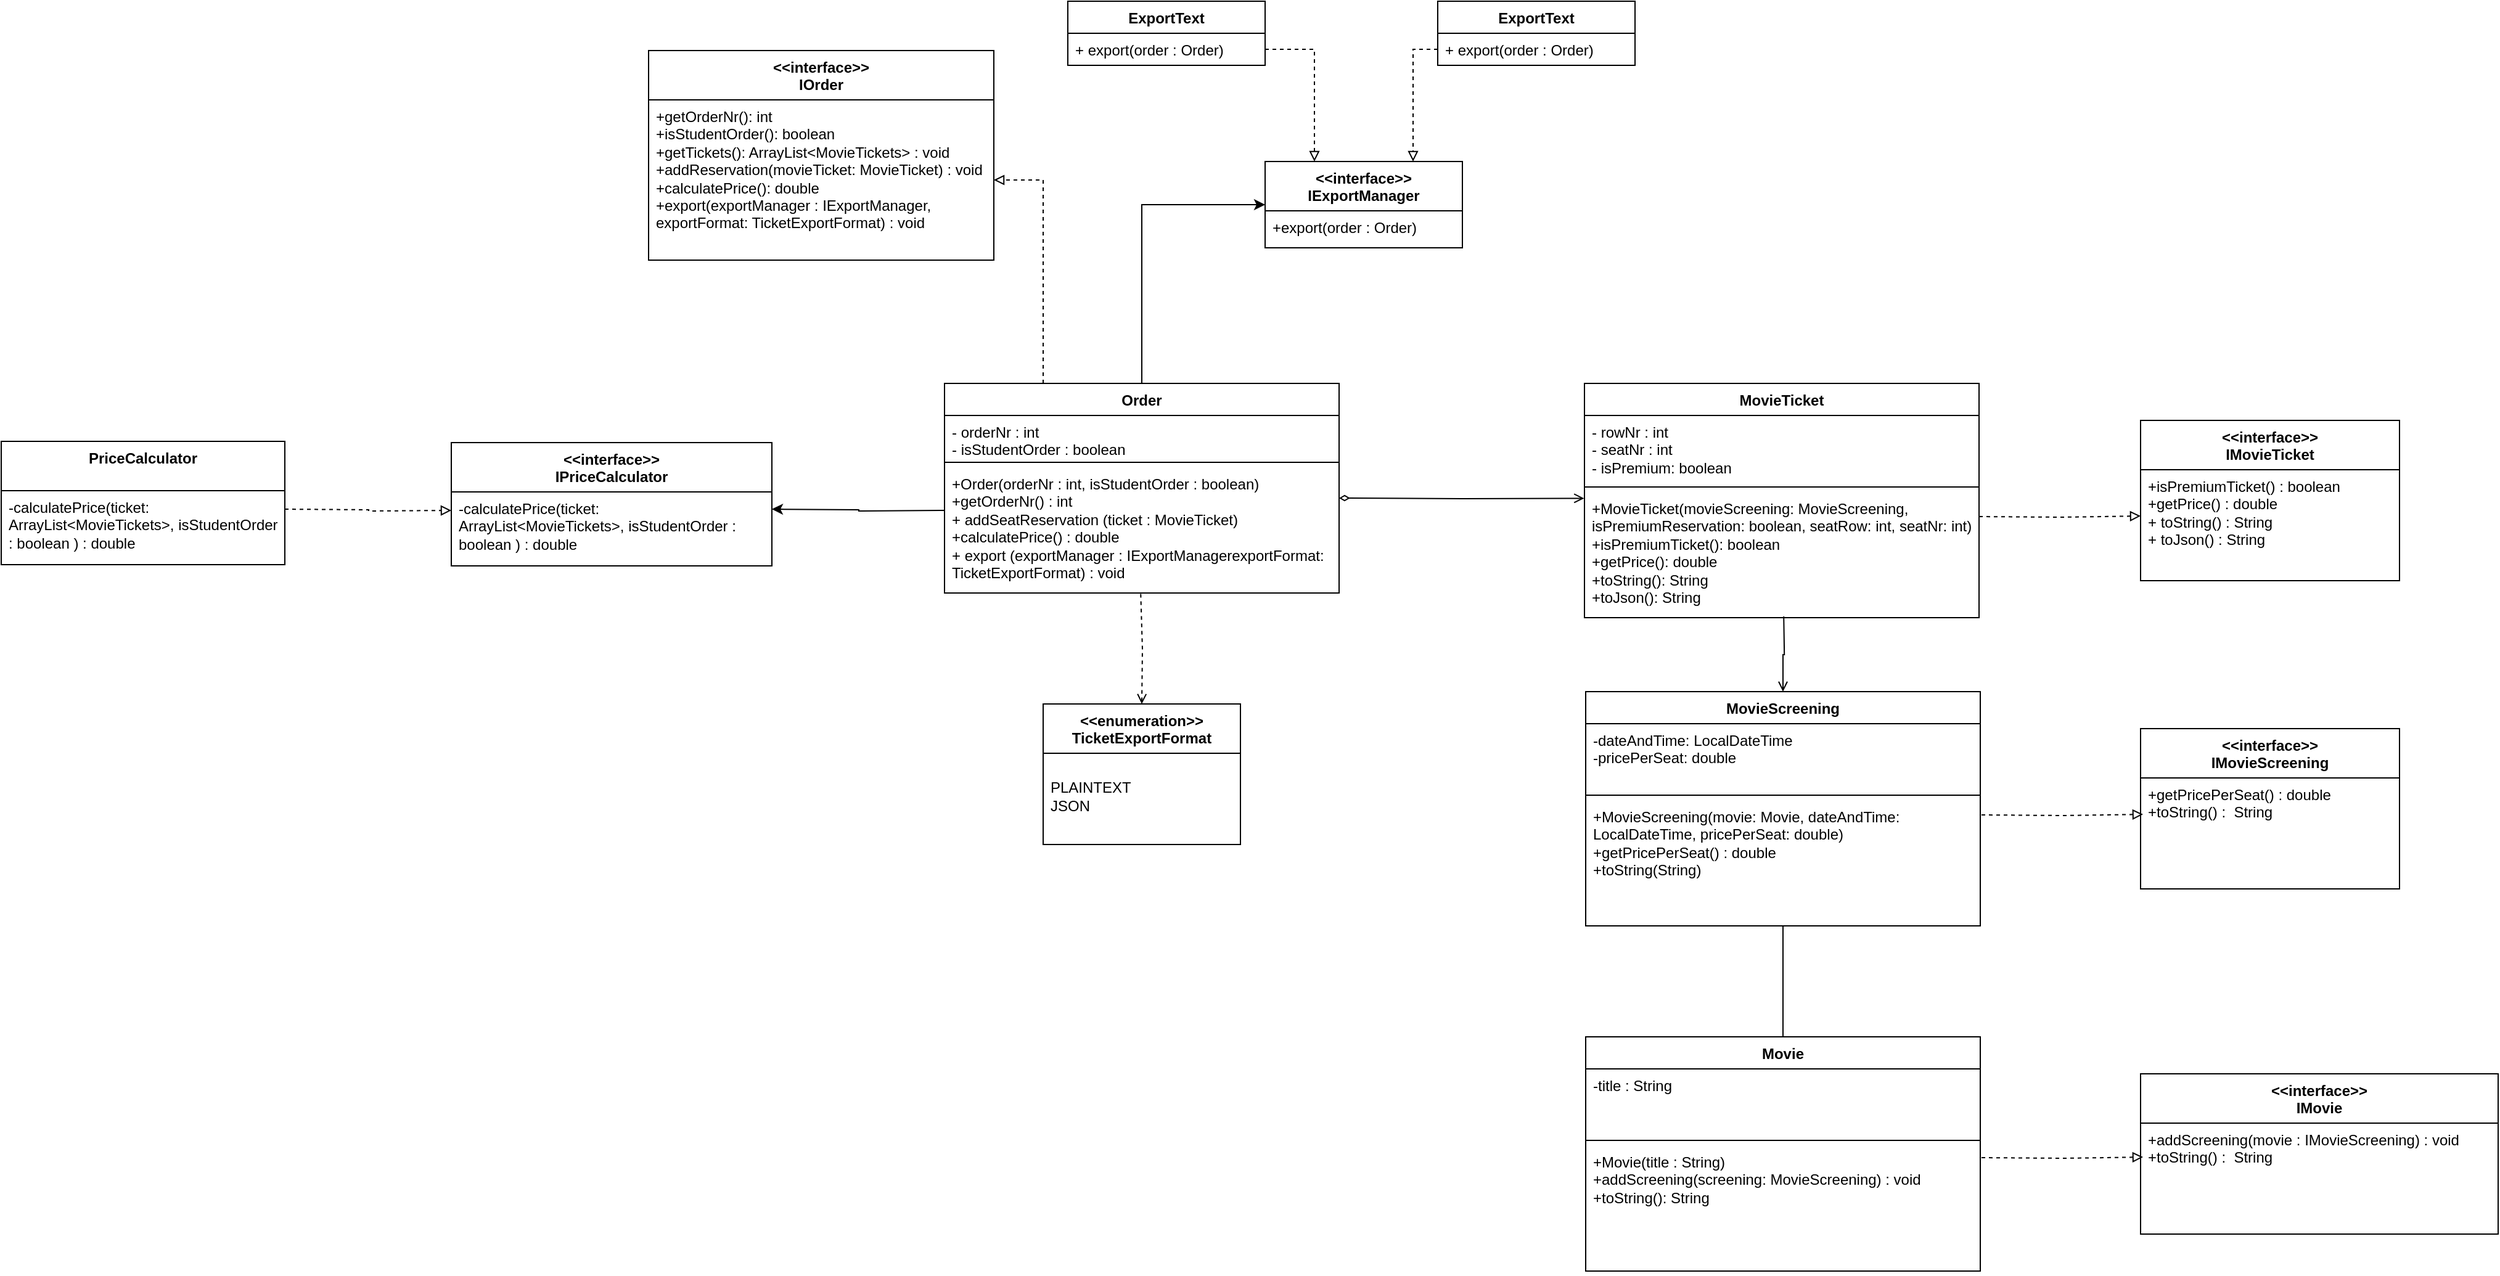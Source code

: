 <mxfile version="26.0.9">
  <diagram name="Page-1" id="gNjcBMNBrlaOapCLY0eA">
    <mxGraphModel dx="3440" dy="2615" grid="1" gridSize="10" guides="1" tooltips="1" connect="1" arrows="1" fold="1" page="1" pageScale="1" pageWidth="850" pageHeight="1100" math="0" shadow="0">
      <root>
        <mxCell id="0" />
        <mxCell id="1" parent="0" />
        <mxCell id="du4Ww-NUh8m7LlfueqSG-51" style="edgeStyle=orthogonalEdgeStyle;rounded=0;orthogonalLoop=1;jettySize=auto;html=1;exitX=0.25;exitY=0;exitDx=0;exitDy=0;entryX=1;entryY=0.5;entryDx=0;entryDy=0;endArrow=block;endFill=0;dashed=1;" edge="1" parent="1" source="du4Ww-NUh8m7LlfueqSG-1" target="du4Ww-NUh8m7LlfueqSG-48">
          <mxGeometry relative="1" as="geometry" />
        </mxCell>
        <mxCell id="du4Ww-NUh8m7LlfueqSG-55" style="edgeStyle=orthogonalEdgeStyle;rounded=0;orthogonalLoop=1;jettySize=auto;html=1;exitX=0.5;exitY=0;exitDx=0;exitDy=0;entryX=0;entryY=0.5;entryDx=0;entryDy=0;" edge="1" parent="1" source="du4Ww-NUh8m7LlfueqSG-1" target="du4Ww-NUh8m7LlfueqSG-15">
          <mxGeometry relative="1" as="geometry" />
        </mxCell>
        <mxCell id="du4Ww-NUh8m7LlfueqSG-1" value="Order" style="swimlane;fontStyle=1;align=center;verticalAlign=top;childLayout=stackLayout;horizontal=1;startSize=26;horizontalStack=0;resizeParent=1;resizeParentMax=0;resizeLast=0;collapsible=1;marginBottom=0;whiteSpace=wrap;html=1;" vertex="1" parent="1">
          <mxGeometry x="340" y="270" width="320" height="170" as="geometry" />
        </mxCell>
        <mxCell id="du4Ww-NUh8m7LlfueqSG-2" value="- orderNr : int&lt;div&gt;- isStudentOrder : boolean&lt;/div&gt;" style="text;strokeColor=none;fillColor=none;align=left;verticalAlign=top;spacingLeft=4;spacingRight=4;overflow=hidden;rotatable=0;points=[[0,0.5],[1,0.5]];portConstraint=eastwest;whiteSpace=wrap;html=1;" vertex="1" parent="du4Ww-NUh8m7LlfueqSG-1">
          <mxGeometry y="26" width="320" height="34" as="geometry" />
        </mxCell>
        <mxCell id="du4Ww-NUh8m7LlfueqSG-3" value="" style="line;strokeWidth=1;fillColor=none;align=left;verticalAlign=middle;spacingTop=-1;spacingLeft=3;spacingRight=3;rotatable=0;labelPosition=right;points=[];portConstraint=eastwest;strokeColor=inherit;" vertex="1" parent="du4Ww-NUh8m7LlfueqSG-1">
          <mxGeometry y="60" width="320" height="8" as="geometry" />
        </mxCell>
        <mxCell id="du4Ww-NUh8m7LlfueqSG-4" value="+Order(orderNr : int, isStudentOrder : boolean)&lt;div&gt;+getOrderNr() : int&lt;/div&gt;&lt;div&gt;+ addSeatReservation (ticket : MovieTicket)&lt;/div&gt;&lt;div&gt;+calculatePrice() : double&lt;/div&gt;&lt;div&gt;+ export (exportManager : IExportManagerexportFormat: TicketExportFormat) : void&lt;/div&gt;" style="text;strokeColor=none;fillColor=none;align=left;verticalAlign=top;spacingLeft=4;spacingRight=4;overflow=hidden;rotatable=0;points=[[0,0.5],[1,0.5]];portConstraint=eastwest;whiteSpace=wrap;html=1;" vertex="1" parent="du4Ww-NUh8m7LlfueqSG-1">
          <mxGeometry y="68" width="320" height="102" as="geometry" />
        </mxCell>
        <mxCell id="du4Ww-NUh8m7LlfueqSG-59" style="edgeStyle=orthogonalEdgeStyle;rounded=0;orthogonalLoop=1;jettySize=auto;html=1;exitX=0.5;exitY=0;exitDx=0;exitDy=0;endArrow=none;endFill=0;startArrow=open;startFill=0;dashed=1;" edge="1" parent="1">
          <mxGeometry relative="1" as="geometry">
            <mxPoint x="499.111" y="440" as="targetPoint" />
            <mxPoint x="500" y="530" as="sourcePoint" />
          </mxGeometry>
        </mxCell>
        <mxCell id="du4Ww-NUh8m7LlfueqSG-6" value="&amp;lt;&amp;lt;enumeration&amp;gt;&amp;gt;&lt;div&gt;TicketExportFormat&lt;/div&gt;" style="swimlane;fontStyle=1;align=center;verticalAlign=top;childLayout=stackLayout;horizontal=1;startSize=40;horizontalStack=0;resizeParent=1;resizeParentMax=0;resizeLast=0;collapsible=1;marginBottom=0;whiteSpace=wrap;html=1;direction=east;" vertex="1" parent="1">
          <mxGeometry x="420" y="530" width="160" height="114" as="geometry" />
        </mxCell>
        <mxCell id="du4Ww-NUh8m7LlfueqSG-7" value="&lt;div&gt;&lt;br&gt;&lt;/div&gt;&lt;div&gt;PLAINTEXT&lt;/div&gt;&lt;div&gt;JSON&lt;/div&gt;" style="text;strokeColor=none;fillColor=none;align=left;verticalAlign=top;spacingLeft=4;spacingRight=4;overflow=hidden;rotatable=0;points=[[0,0.5],[1,0.5]];portConstraint=eastwest;whiteSpace=wrap;html=1;" vertex="1" parent="du4Ww-NUh8m7LlfueqSG-6">
          <mxGeometry y="40" width="160" height="74" as="geometry" />
        </mxCell>
        <mxCell id="du4Ww-NUh8m7LlfueqSG-15" value="&amp;lt;&amp;lt;interface&amp;gt;&amp;gt;&lt;div&gt;IExportManager&lt;/div&gt;" style="swimlane;fontStyle=1;align=center;verticalAlign=top;childLayout=stackLayout;horizontal=1;startSize=40;horizontalStack=0;resizeParent=1;resizeParentMax=0;resizeLast=0;collapsible=1;marginBottom=0;whiteSpace=wrap;html=1;direction=east;" vertex="1" parent="1">
          <mxGeometry x="600" y="90" width="160" height="70" as="geometry" />
        </mxCell>
        <mxCell id="du4Ww-NUh8m7LlfueqSG-16" value="+export(order : Order)" style="text;strokeColor=none;fillColor=none;align=left;verticalAlign=top;spacingLeft=4;spacingRight=4;overflow=hidden;rotatable=0;points=[[0,0.5],[1,0.5]];portConstraint=eastwest;whiteSpace=wrap;html=1;" vertex="1" parent="du4Ww-NUh8m7LlfueqSG-15">
          <mxGeometry y="40" width="160" height="30" as="geometry" />
        </mxCell>
        <mxCell id="du4Ww-NUh8m7LlfueqSG-17" value="ExportText" style="swimlane;fontStyle=1;align=center;verticalAlign=top;childLayout=stackLayout;horizontal=1;startSize=26;horizontalStack=0;resizeParent=1;resizeParentMax=0;resizeLast=0;collapsible=1;marginBottom=0;whiteSpace=wrap;html=1;" vertex="1" parent="1">
          <mxGeometry x="440" y="-40" width="160" height="52" as="geometry" />
        </mxCell>
        <mxCell id="du4Ww-NUh8m7LlfueqSG-20" value="+ export(order : Order)" style="text;strokeColor=none;fillColor=none;align=left;verticalAlign=top;spacingLeft=4;spacingRight=4;overflow=hidden;rotatable=0;points=[[0,0.5],[1,0.5]];portConstraint=eastwest;whiteSpace=wrap;html=1;" vertex="1" parent="du4Ww-NUh8m7LlfueqSG-17">
          <mxGeometry y="26" width="160" height="26" as="geometry" />
        </mxCell>
        <mxCell id="du4Ww-NUh8m7LlfueqSG-23" value="ExportText" style="swimlane;fontStyle=1;align=center;verticalAlign=top;childLayout=stackLayout;horizontal=1;startSize=26;horizontalStack=0;resizeParent=1;resizeParentMax=0;resizeLast=0;collapsible=1;marginBottom=0;whiteSpace=wrap;html=1;" vertex="1" parent="1">
          <mxGeometry x="740" y="-40" width="160" height="52" as="geometry" />
        </mxCell>
        <mxCell id="du4Ww-NUh8m7LlfueqSG-24" value="+ export(order : Order)" style="text;strokeColor=none;fillColor=none;align=left;verticalAlign=top;spacingLeft=4;spacingRight=4;overflow=hidden;rotatable=0;points=[[0,0.5],[1,0.5]];portConstraint=eastwest;whiteSpace=wrap;html=1;" vertex="1" parent="du4Ww-NUh8m7LlfueqSG-23">
          <mxGeometry y="26" width="160" height="26" as="geometry" />
        </mxCell>
        <mxCell id="du4Ww-NUh8m7LlfueqSG-25" value="MovieTicket" style="swimlane;fontStyle=1;align=center;verticalAlign=top;childLayout=stackLayout;horizontal=1;startSize=26;horizontalStack=0;resizeParent=1;resizeParentMax=0;resizeLast=0;collapsible=1;marginBottom=0;whiteSpace=wrap;html=1;" vertex="1" parent="1">
          <mxGeometry x="859" y="270" width="320" height="190" as="geometry" />
        </mxCell>
        <mxCell id="du4Ww-NUh8m7LlfueqSG-26" value="- rowNr : int&lt;div&gt;- seatNr : int&lt;br&gt;&lt;div&gt;- isPremium: boolean&lt;/div&gt;&lt;/div&gt;" style="text;strokeColor=none;fillColor=none;align=left;verticalAlign=top;spacingLeft=4;spacingRight=4;overflow=hidden;rotatable=0;points=[[0,0.5],[1,0.5]];portConstraint=eastwest;whiteSpace=wrap;html=1;" vertex="1" parent="du4Ww-NUh8m7LlfueqSG-25">
          <mxGeometry y="26" width="320" height="54" as="geometry" />
        </mxCell>
        <mxCell id="du4Ww-NUh8m7LlfueqSG-27" value="" style="line;strokeWidth=1;fillColor=none;align=left;verticalAlign=middle;spacingTop=-1;spacingLeft=3;spacingRight=3;rotatable=0;labelPosition=right;points=[];portConstraint=eastwest;strokeColor=inherit;" vertex="1" parent="du4Ww-NUh8m7LlfueqSG-25">
          <mxGeometry y="80" width="320" height="8" as="geometry" />
        </mxCell>
        <mxCell id="du4Ww-NUh8m7LlfueqSG-64" style="edgeStyle=orthogonalEdgeStyle;rounded=0;orthogonalLoop=1;jettySize=auto;html=1;exitX=1;exitY=0.5;exitDx=0;exitDy=0;endArrow=block;endFill=0;dashed=1;" edge="1" parent="du4Ww-NUh8m7LlfueqSG-25">
          <mxGeometry relative="1" as="geometry">
            <mxPoint x="451" y="107.556" as="targetPoint" />
            <mxPoint x="320" y="108" as="sourcePoint" />
          </mxGeometry>
        </mxCell>
        <mxCell id="du4Ww-NUh8m7LlfueqSG-28" value="+MovieTicket(movieScreening: MovieScreening, isPremiumReservation: boolean, seatRow: int, seatNr: int)&lt;div&gt;+isPremiumTicket(): boolean&lt;/div&gt;&lt;div&gt;+getPrice(): double&lt;/div&gt;&lt;div&gt;+toString(): String&lt;/div&gt;&lt;div&gt;+toJson(): String&lt;/div&gt;" style="text;strokeColor=none;fillColor=none;align=left;verticalAlign=top;spacingLeft=4;spacingRight=4;overflow=hidden;rotatable=0;points=[[0,0.5],[1,0.5]];portConstraint=eastwest;whiteSpace=wrap;html=1;" vertex="1" parent="du4Ww-NUh8m7LlfueqSG-25">
          <mxGeometry y="88" width="320" height="102" as="geometry" />
        </mxCell>
        <mxCell id="du4Ww-NUh8m7LlfueqSG-61" style="edgeStyle=orthogonalEdgeStyle;rounded=0;orthogonalLoop=1;jettySize=auto;html=1;exitX=0.5;exitY=0;exitDx=0;exitDy=0;endArrow=none;startFill=0;startArrow=open;" edge="1" parent="1" source="du4Ww-NUh8m7LlfueqSG-29">
          <mxGeometry relative="1" as="geometry">
            <mxPoint x="1020.615" y="459" as="targetPoint" />
            <mxPoint x="1020.0" y="509" as="sourcePoint" />
          </mxGeometry>
        </mxCell>
        <mxCell id="du4Ww-NUh8m7LlfueqSG-29" value="MovieScreening" style="swimlane;fontStyle=1;align=center;verticalAlign=top;childLayout=stackLayout;horizontal=1;startSize=26;horizontalStack=0;resizeParent=1;resizeParentMax=0;resizeLast=0;collapsible=1;marginBottom=0;whiteSpace=wrap;html=1;" vertex="1" parent="1">
          <mxGeometry x="860" y="520" width="320" height="190" as="geometry" />
        </mxCell>
        <mxCell id="du4Ww-NUh8m7LlfueqSG-30" value="-dateAndTime: LocalDateTime&lt;div&gt;-pricePerSeat: double&lt;/div&gt;" style="text;strokeColor=none;fillColor=none;align=left;verticalAlign=top;spacingLeft=4;spacingRight=4;overflow=hidden;rotatable=0;points=[[0,0.5],[1,0.5]];portConstraint=eastwest;whiteSpace=wrap;html=1;" vertex="1" parent="du4Ww-NUh8m7LlfueqSG-29">
          <mxGeometry y="26" width="320" height="54" as="geometry" />
        </mxCell>
        <mxCell id="du4Ww-NUh8m7LlfueqSG-31" value="" style="line;strokeWidth=1;fillColor=none;align=left;verticalAlign=middle;spacingTop=-1;spacingLeft=3;spacingRight=3;rotatable=0;labelPosition=right;points=[];portConstraint=eastwest;strokeColor=inherit;" vertex="1" parent="du4Ww-NUh8m7LlfueqSG-29">
          <mxGeometry y="80" width="320" height="8" as="geometry" />
        </mxCell>
        <mxCell id="du4Ww-NUh8m7LlfueqSG-32" value="+MovieScreening(movie: Movie, dateAndTime: LocalDateTime, pricePerSeat: double)&lt;div&gt;+getPricePerSeat() : double&lt;/div&gt;&lt;div&gt;+toString(String)&lt;/div&gt;" style="text;strokeColor=none;fillColor=none;align=left;verticalAlign=top;spacingLeft=4;spacingRight=4;overflow=hidden;rotatable=0;points=[[0,0.5],[1,0.5]];portConstraint=eastwest;whiteSpace=wrap;html=1;" vertex="1" parent="du4Ww-NUh8m7LlfueqSG-29">
          <mxGeometry y="88" width="320" height="102" as="geometry" />
        </mxCell>
        <mxCell id="du4Ww-NUh8m7LlfueqSG-62" value="" style="edgeStyle=orthogonalEdgeStyle;rounded=0;orthogonalLoop=1;jettySize=auto;html=1;endArrow=none;startFill=0;" edge="1" parent="1" source="du4Ww-NUh8m7LlfueqSG-33" target="du4Ww-NUh8m7LlfueqSG-32">
          <mxGeometry relative="1" as="geometry">
            <Array as="points">
              <mxPoint x="1020" y="730" />
              <mxPoint x="1020" y="730" />
            </Array>
          </mxGeometry>
        </mxCell>
        <mxCell id="du4Ww-NUh8m7LlfueqSG-33" value="Movie" style="swimlane;fontStyle=1;align=center;verticalAlign=top;childLayout=stackLayout;horizontal=1;startSize=26;horizontalStack=0;resizeParent=1;resizeParentMax=0;resizeLast=0;collapsible=1;marginBottom=0;whiteSpace=wrap;html=1;" vertex="1" parent="1">
          <mxGeometry x="860" y="800" width="320" height="190" as="geometry" />
        </mxCell>
        <mxCell id="du4Ww-NUh8m7LlfueqSG-34" value="-title : String" style="text;strokeColor=none;fillColor=none;align=left;verticalAlign=top;spacingLeft=4;spacingRight=4;overflow=hidden;rotatable=0;points=[[0,0.5],[1,0.5]];portConstraint=eastwest;whiteSpace=wrap;html=1;" vertex="1" parent="du4Ww-NUh8m7LlfueqSG-33">
          <mxGeometry y="26" width="320" height="54" as="geometry" />
        </mxCell>
        <mxCell id="du4Ww-NUh8m7LlfueqSG-35" value="" style="line;strokeWidth=1;fillColor=none;align=left;verticalAlign=middle;spacingTop=-1;spacingLeft=3;spacingRight=3;rotatable=0;labelPosition=right;points=[];portConstraint=eastwest;strokeColor=inherit;" vertex="1" parent="du4Ww-NUh8m7LlfueqSG-33">
          <mxGeometry y="80" width="320" height="8" as="geometry" />
        </mxCell>
        <mxCell id="du4Ww-NUh8m7LlfueqSG-36" value="+Movie(title : String)&lt;div&gt;+addScreening(screening: MovieScreening) : void&lt;/div&gt;&lt;div&gt;+toString(): String&lt;/div&gt;" style="text;strokeColor=none;fillColor=none;align=left;verticalAlign=top;spacingLeft=4;spacingRight=4;overflow=hidden;rotatable=0;points=[[0,0.5],[1,0.5]];portConstraint=eastwest;whiteSpace=wrap;html=1;" vertex="1" parent="du4Ww-NUh8m7LlfueqSG-33">
          <mxGeometry y="88" width="320" height="102" as="geometry" />
        </mxCell>
        <mxCell id="du4Ww-NUh8m7LlfueqSG-37" value="PriceCalculator" style="swimlane;fontStyle=1;align=center;verticalAlign=top;childLayout=stackLayout;horizontal=1;startSize=40;horizontalStack=0;resizeParent=1;resizeParentMax=0;resizeLast=0;collapsible=1;marginBottom=0;whiteSpace=wrap;html=1;direction=east;" vertex="1" parent="1">
          <mxGeometry x="-425" y="317" width="230" height="100" as="geometry" />
        </mxCell>
        <mxCell id="du4Ww-NUh8m7LlfueqSG-38" value="-calculatePrice(ticket: ArrayList&amp;lt;MovieTickets&amp;gt;, isStudentOrder : boolean ) : double" style="text;strokeColor=none;fillColor=none;align=left;verticalAlign=top;spacingLeft=4;spacingRight=4;overflow=hidden;rotatable=0;points=[[0,0.5],[1,0.5]];portConstraint=eastwest;whiteSpace=wrap;html=1;" vertex="1" parent="du4Ww-NUh8m7LlfueqSG-37">
          <mxGeometry y="40" width="230" height="60" as="geometry" />
        </mxCell>
        <mxCell id="du4Ww-NUh8m7LlfueqSG-39" value="&amp;lt;&amp;lt;interface&amp;gt;&amp;gt;&lt;div&gt;IPriceCalculator&lt;/div&gt;" style="swimlane;fontStyle=1;align=center;verticalAlign=top;childLayout=stackLayout;horizontal=1;startSize=40;horizontalStack=0;resizeParent=1;resizeParentMax=0;resizeLast=0;collapsible=1;marginBottom=0;whiteSpace=wrap;html=1;direction=east;" vertex="1" parent="1">
          <mxGeometry x="-60" y="318" width="260" height="100" as="geometry" />
        </mxCell>
        <mxCell id="du4Ww-NUh8m7LlfueqSG-40" value="-calculatePrice(ticket: ArrayList&amp;lt;MovieTickets&amp;gt;, isStudentOrder : boolean ) : double" style="text;strokeColor=none;fillColor=none;align=left;verticalAlign=top;spacingLeft=4;spacingRight=4;overflow=hidden;rotatable=0;points=[[0,0.5],[1,0.5]];portConstraint=eastwest;whiteSpace=wrap;html=1;" vertex="1" parent="du4Ww-NUh8m7LlfueqSG-39">
          <mxGeometry y="40" width="260" height="60" as="geometry" />
        </mxCell>
        <mxCell id="du4Ww-NUh8m7LlfueqSG-41" value="&amp;lt;&amp;lt;interface&amp;gt;&amp;gt;&lt;div&gt;IMovieTicket&lt;/div&gt;" style="swimlane;fontStyle=1;align=center;verticalAlign=top;childLayout=stackLayout;horizontal=1;startSize=40;horizontalStack=0;resizeParent=1;resizeParentMax=0;resizeLast=0;collapsible=1;marginBottom=0;whiteSpace=wrap;html=1;direction=east;" vertex="1" parent="1">
          <mxGeometry x="1310" y="300" width="210" height="130" as="geometry" />
        </mxCell>
        <mxCell id="du4Ww-NUh8m7LlfueqSG-42" value="+isPremiumTicket() : boolean&lt;div&gt;+getPrice() : double&lt;/div&gt;&lt;div&gt;+ toString() : String&lt;/div&gt;&lt;div&gt;+ toJson() : String&lt;/div&gt;" style="text;strokeColor=none;fillColor=none;align=left;verticalAlign=top;spacingLeft=4;spacingRight=4;overflow=hidden;rotatable=0;points=[[0,0.5],[1,0.5]];portConstraint=eastwest;whiteSpace=wrap;html=1;" vertex="1" parent="du4Ww-NUh8m7LlfueqSG-41">
          <mxGeometry y="40" width="210" height="90" as="geometry" />
        </mxCell>
        <mxCell id="du4Ww-NUh8m7LlfueqSG-43" value="&amp;lt;&amp;lt;interface&amp;gt;&amp;gt;&lt;div&gt;IMovieScreening&lt;/div&gt;" style="swimlane;fontStyle=1;align=center;verticalAlign=top;childLayout=stackLayout;horizontal=1;startSize=40;horizontalStack=0;resizeParent=1;resizeParentMax=0;resizeLast=0;collapsible=1;marginBottom=0;whiteSpace=wrap;html=1;direction=east;" vertex="1" parent="1">
          <mxGeometry x="1310" y="550" width="210" height="130" as="geometry" />
        </mxCell>
        <mxCell id="du4Ww-NUh8m7LlfueqSG-44" value="+getPricePerSeat() : double&lt;div&gt;+toString() :&amp;nbsp; String&lt;/div&gt;" style="text;strokeColor=none;fillColor=none;align=left;verticalAlign=top;spacingLeft=4;spacingRight=4;overflow=hidden;rotatable=0;points=[[0,0.5],[1,0.5]];portConstraint=eastwest;whiteSpace=wrap;html=1;" vertex="1" parent="du4Ww-NUh8m7LlfueqSG-43">
          <mxGeometry y="40" width="210" height="90" as="geometry" />
        </mxCell>
        <mxCell id="du4Ww-NUh8m7LlfueqSG-45" value="&amp;lt;&amp;lt;interface&amp;gt;&amp;gt;&lt;div&gt;IMovie&lt;/div&gt;" style="swimlane;fontStyle=1;align=center;verticalAlign=top;childLayout=stackLayout;horizontal=1;startSize=40;horizontalStack=0;resizeParent=1;resizeParentMax=0;resizeLast=0;collapsible=1;marginBottom=0;whiteSpace=wrap;html=1;direction=east;" vertex="1" parent="1">
          <mxGeometry x="1310" y="830" width="290" height="130" as="geometry" />
        </mxCell>
        <mxCell id="du4Ww-NUh8m7LlfueqSG-46" value="+addScreening(movie : IMovieScreening) : void&lt;div&gt;+toString() :&amp;nbsp; String&lt;/div&gt;" style="text;strokeColor=none;fillColor=none;align=left;verticalAlign=top;spacingLeft=4;spacingRight=4;overflow=hidden;rotatable=0;points=[[0,0.5],[1,0.5]];portConstraint=eastwest;whiteSpace=wrap;html=1;" vertex="1" parent="du4Ww-NUh8m7LlfueqSG-45">
          <mxGeometry y="40" width="290" height="90" as="geometry" />
        </mxCell>
        <mxCell id="du4Ww-NUh8m7LlfueqSG-47" value="&amp;lt;&amp;lt;interface&amp;gt;&amp;gt;&lt;div&gt;IOrder&lt;/div&gt;" style="swimlane;fontStyle=1;align=center;verticalAlign=top;childLayout=stackLayout;horizontal=1;startSize=40;horizontalStack=0;resizeParent=1;resizeParentMax=0;resizeLast=0;collapsible=1;marginBottom=0;whiteSpace=wrap;html=1;direction=east;" vertex="1" parent="1">
          <mxGeometry x="100" width="280" height="170" as="geometry" />
        </mxCell>
        <mxCell id="du4Ww-NUh8m7LlfueqSG-48" value="+getOrderNr(): int&lt;div&gt;+isStudentOrder(): boolean&lt;/div&gt;&lt;div&gt;+getTickets(): ArrayList&amp;lt;MovieTickets&amp;gt; : void&lt;/div&gt;&lt;div&gt;+addReservation(movieTicket: MovieTicket) : void&lt;/div&gt;&lt;div&gt;+calculatePrice(): double&lt;/div&gt;&lt;div&gt;+export(exportManager : IExportManager, exportFormat: TicketExportFormat) : void&lt;/div&gt;" style="text;strokeColor=none;fillColor=none;align=left;verticalAlign=top;spacingLeft=4;spacingRight=4;overflow=hidden;rotatable=0;points=[[0,0.5],[1,0.5]];portConstraint=eastwest;whiteSpace=wrap;html=1;" vertex="1" parent="du4Ww-NUh8m7LlfueqSG-47">
          <mxGeometry y="40" width="280" height="130" as="geometry" />
        </mxCell>
        <mxCell id="du4Ww-NUh8m7LlfueqSG-53" style="edgeStyle=orthogonalEdgeStyle;rounded=0;orthogonalLoop=1;jettySize=auto;html=1;exitX=1;exitY=0.5;exitDx=0;exitDy=0;entryX=0;entryY=0.5;entryDx=0;entryDy=0;dashed=1;endArrow=block;endFill=0;" edge="1" parent="1">
          <mxGeometry relative="1" as="geometry">
            <mxPoint x="-195" y="372" as="sourcePoint" />
            <mxPoint x="-60" y="373" as="targetPoint" />
          </mxGeometry>
        </mxCell>
        <mxCell id="du4Ww-NUh8m7LlfueqSG-54" style="edgeStyle=orthogonalEdgeStyle;rounded=0;orthogonalLoop=1;jettySize=auto;html=1;exitX=0;exitY=0.5;exitDx=0;exitDy=0;entryX=1;entryY=0.5;entryDx=0;entryDy=0;" edge="1" parent="1">
          <mxGeometry relative="1" as="geometry">
            <mxPoint x="340" y="373" as="sourcePoint" />
            <mxPoint x="200" y="372" as="targetPoint" />
          </mxGeometry>
        </mxCell>
        <mxCell id="du4Ww-NUh8m7LlfueqSG-57" style="edgeStyle=orthogonalEdgeStyle;rounded=0;orthogonalLoop=1;jettySize=auto;html=1;exitX=1;exitY=0.5;exitDx=0;exitDy=0;dashed=1;endArrow=block;endFill=0;entryX=0.25;entryY=0;entryDx=0;entryDy=0;" edge="1" parent="1" source="du4Ww-NUh8m7LlfueqSG-20" target="du4Ww-NUh8m7LlfueqSG-15">
          <mxGeometry relative="1" as="geometry">
            <mxPoint x="-185" y="382" as="sourcePoint" />
            <mxPoint x="540" y="70" as="targetPoint" />
          </mxGeometry>
        </mxCell>
        <mxCell id="du4Ww-NUh8m7LlfueqSG-58" style="edgeStyle=orthogonalEdgeStyle;rounded=0;orthogonalLoop=1;jettySize=auto;html=1;exitX=0;exitY=0.5;exitDx=0;exitDy=0;dashed=1;endArrow=block;endFill=0;entryX=0.75;entryY=0;entryDx=0;entryDy=0;" edge="1" parent="1" source="du4Ww-NUh8m7LlfueqSG-24" target="du4Ww-NUh8m7LlfueqSG-15">
          <mxGeometry relative="1" as="geometry">
            <mxPoint x="610" y="9" as="sourcePoint" />
            <mxPoint x="650" y="100" as="targetPoint" />
          </mxGeometry>
        </mxCell>
        <mxCell id="du4Ww-NUh8m7LlfueqSG-60" style="edgeStyle=orthogonalEdgeStyle;rounded=0;orthogonalLoop=1;jettySize=auto;html=1;exitX=1;exitY=0.5;exitDx=0;exitDy=0;entryX=-0.004;entryY=0.306;entryDx=0;entryDy=0;entryPerimeter=0;endArrow=open;endFill=0;startArrow=diamondThin;startFill=0;" edge="1" parent="1">
          <mxGeometry relative="1" as="geometry">
            <mxPoint x="660" y="363" as="sourcePoint" />
            <mxPoint x="858.72" y="363.212" as="targetPoint" />
          </mxGeometry>
        </mxCell>
        <mxCell id="du4Ww-NUh8m7LlfueqSG-65" style="edgeStyle=orthogonalEdgeStyle;rounded=0;orthogonalLoop=1;jettySize=auto;html=1;exitX=1;exitY=0.5;exitDx=0;exitDy=0;endArrow=block;endFill=0;dashed=1;" edge="1" parent="1">
          <mxGeometry relative="1" as="geometry">
            <mxPoint x="1312" y="619.556" as="targetPoint" />
            <mxPoint x="1181" y="620" as="sourcePoint" />
          </mxGeometry>
        </mxCell>
        <mxCell id="du4Ww-NUh8m7LlfueqSG-66" style="edgeStyle=orthogonalEdgeStyle;rounded=0;orthogonalLoop=1;jettySize=auto;html=1;exitX=1;exitY=0.5;exitDx=0;exitDy=0;endArrow=block;endFill=0;dashed=1;" edge="1" parent="1">
          <mxGeometry relative="1" as="geometry">
            <mxPoint x="1312" y="897.556" as="targetPoint" />
            <mxPoint x="1181" y="898" as="sourcePoint" />
          </mxGeometry>
        </mxCell>
      </root>
    </mxGraphModel>
  </diagram>
</mxfile>
